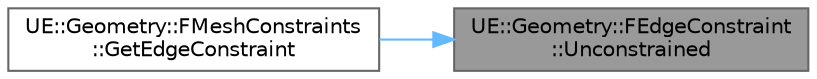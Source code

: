 digraph "UE::Geometry::FEdgeConstraint::Unconstrained"
{
 // INTERACTIVE_SVG=YES
 // LATEX_PDF_SIZE
  bgcolor="transparent";
  edge [fontname=Helvetica,fontsize=10,labelfontname=Helvetica,labelfontsize=10];
  node [fontname=Helvetica,fontsize=10,shape=box,height=0.2,width=0.4];
  rankdir="RL";
  Node1 [id="Node000001",label="UE::Geometry::FEdgeConstraint\l::Unconstrained",height=0.2,width=0.4,color="gray40", fillcolor="grey60", style="filled", fontcolor="black",tooltip=" "];
  Node1 -> Node2 [id="edge1_Node000001_Node000002",dir="back",color="steelblue1",style="solid",tooltip=" "];
  Node2 [id="Node000002",label="UE::Geometry::FMeshConstraints\l::GetEdgeConstraint",height=0.2,width=0.4,color="grey40", fillcolor="white", style="filled",URL="$d1/d1c/classUE_1_1Geometry_1_1FMeshConstraints.html#a78e770b17950de64e83bf8e8dc8a8545",tooltip=" "];
}
